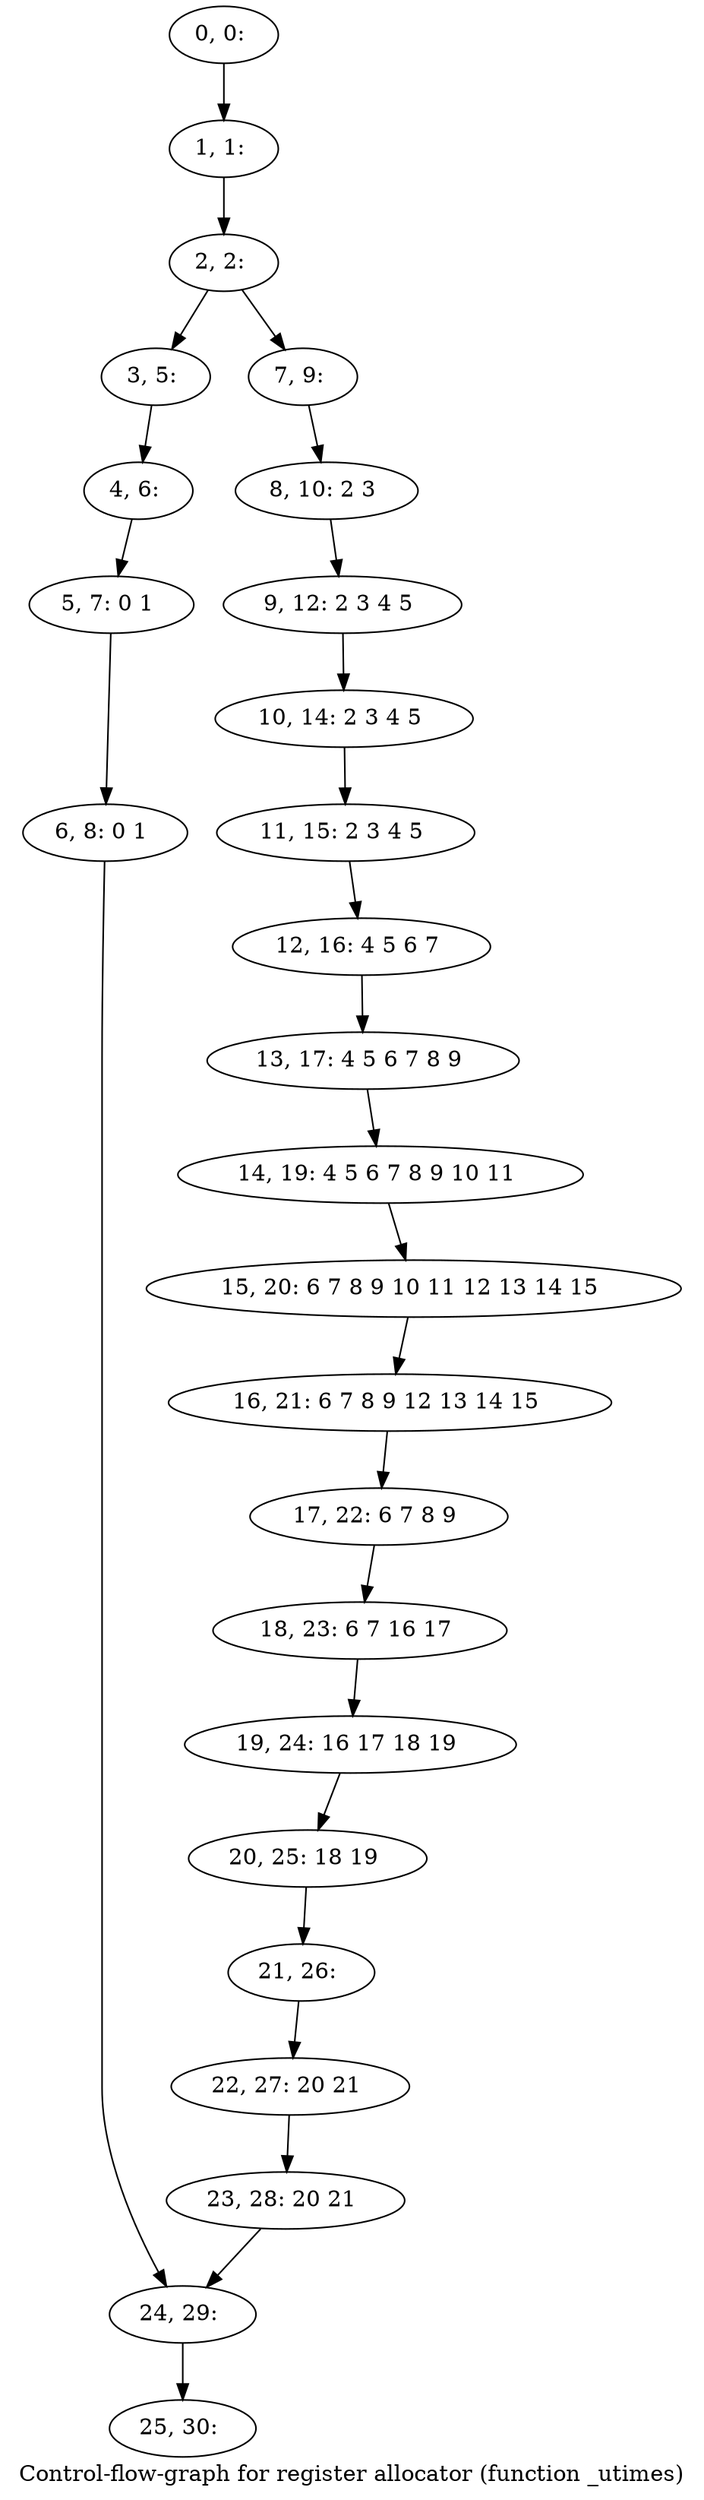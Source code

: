 digraph G {
graph [label="Control-flow-graph for register allocator (function _utimes)"]
0[label="0, 0: "];
1[label="1, 1: "];
2[label="2, 2: "];
3[label="3, 5: "];
4[label="4, 6: "];
5[label="5, 7: 0 1 "];
6[label="6, 8: 0 1 "];
7[label="7, 9: "];
8[label="8, 10: 2 3 "];
9[label="9, 12: 2 3 4 5 "];
10[label="10, 14: 2 3 4 5 "];
11[label="11, 15: 2 3 4 5 "];
12[label="12, 16: 4 5 6 7 "];
13[label="13, 17: 4 5 6 7 8 9 "];
14[label="14, 19: 4 5 6 7 8 9 10 11 "];
15[label="15, 20: 6 7 8 9 10 11 12 13 14 15 "];
16[label="16, 21: 6 7 8 9 12 13 14 15 "];
17[label="17, 22: 6 7 8 9 "];
18[label="18, 23: 6 7 16 17 "];
19[label="19, 24: 16 17 18 19 "];
20[label="20, 25: 18 19 "];
21[label="21, 26: "];
22[label="22, 27: 20 21 "];
23[label="23, 28: 20 21 "];
24[label="24, 29: "];
25[label="25, 30: "];
0->1 ;
1->2 ;
2->3 ;
2->7 ;
3->4 ;
4->5 ;
5->6 ;
6->24 ;
7->8 ;
8->9 ;
9->10 ;
10->11 ;
11->12 ;
12->13 ;
13->14 ;
14->15 ;
15->16 ;
16->17 ;
17->18 ;
18->19 ;
19->20 ;
20->21 ;
21->22 ;
22->23 ;
23->24 ;
24->25 ;
}
